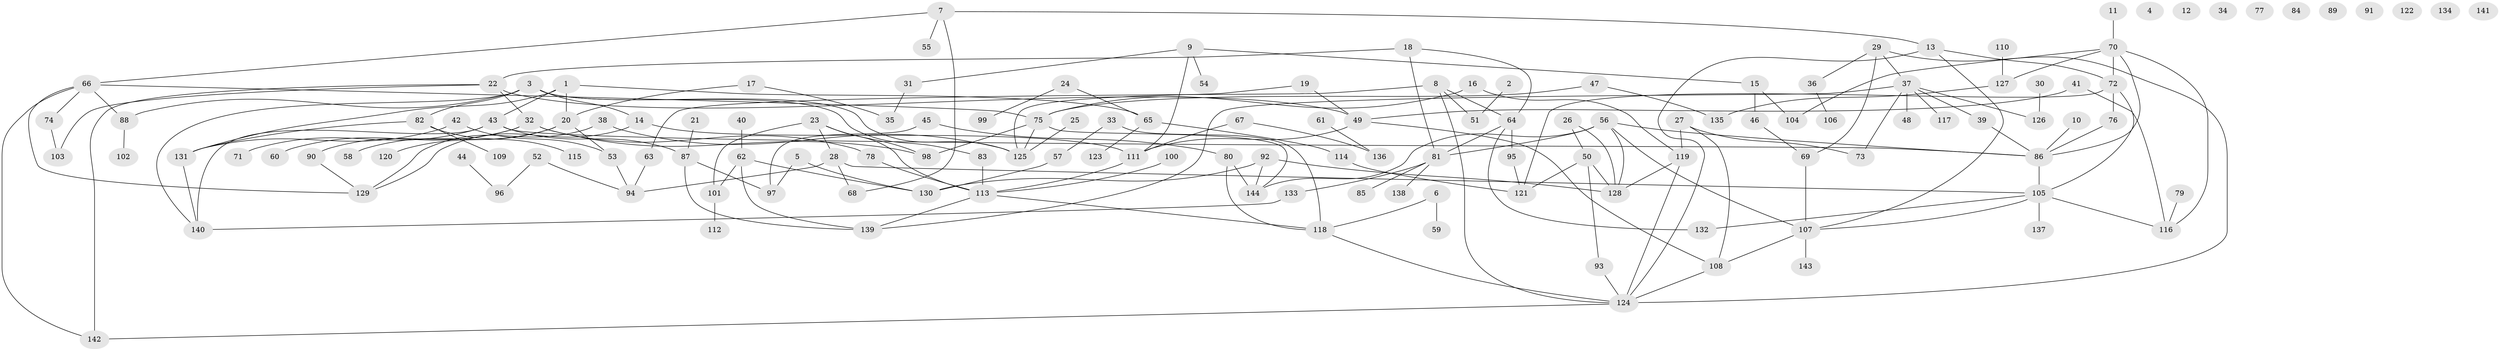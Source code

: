 // Generated by graph-tools (version 1.1) at 2025/40/03/09/25 04:40:54]
// undirected, 144 vertices, 192 edges
graph export_dot {
graph [start="1"]
  node [color=gray90,style=filled];
  1;
  2;
  3;
  4;
  5;
  6;
  7;
  8;
  9;
  10;
  11;
  12;
  13;
  14;
  15;
  16;
  17;
  18;
  19;
  20;
  21;
  22;
  23;
  24;
  25;
  26;
  27;
  28;
  29;
  30;
  31;
  32;
  33;
  34;
  35;
  36;
  37;
  38;
  39;
  40;
  41;
  42;
  43;
  44;
  45;
  46;
  47;
  48;
  49;
  50;
  51;
  52;
  53;
  54;
  55;
  56;
  57;
  58;
  59;
  60;
  61;
  62;
  63;
  64;
  65;
  66;
  67;
  68;
  69;
  70;
  71;
  72;
  73;
  74;
  75;
  76;
  77;
  78;
  79;
  80;
  81;
  82;
  83;
  84;
  85;
  86;
  87;
  88;
  89;
  90;
  91;
  92;
  93;
  94;
  95;
  96;
  97;
  98;
  99;
  100;
  101;
  102;
  103;
  104;
  105;
  106;
  107;
  108;
  109;
  110;
  111;
  112;
  113;
  114;
  115;
  116;
  117;
  118;
  119;
  120;
  121;
  122;
  123;
  124;
  125;
  126;
  127;
  128;
  129;
  130;
  131;
  132;
  133;
  134;
  135;
  136;
  137;
  138;
  139;
  140;
  141;
  142;
  143;
  144;
  1 -- 20;
  1 -- 43;
  1 -- 65;
  1 -- 131;
  2 -- 51;
  3 -- 14;
  3 -- 82;
  3 -- 83;
  3 -- 88;
  3 -- 125;
  3 -- 140;
  5 -- 97;
  5 -- 130;
  6 -- 59;
  6 -- 118;
  7 -- 13;
  7 -- 55;
  7 -- 66;
  7 -- 68;
  8 -- 51;
  8 -- 63;
  8 -- 64;
  8 -- 124;
  9 -- 15;
  9 -- 31;
  9 -- 54;
  9 -- 111;
  10 -- 86;
  11 -- 70;
  13 -- 72;
  13 -- 107;
  13 -- 124;
  14 -- 111;
  14 -- 129;
  15 -- 46;
  15 -- 104;
  16 -- 75;
  16 -- 119;
  17 -- 20;
  17 -- 35;
  18 -- 22;
  18 -- 64;
  18 -- 81;
  19 -- 49;
  19 -- 125;
  20 -- 53;
  20 -- 58;
  20 -- 120;
  21 -- 87;
  22 -- 32;
  22 -- 49;
  22 -- 103;
  22 -- 142;
  23 -- 28;
  23 -- 98;
  23 -- 101;
  23 -- 113;
  24 -- 65;
  24 -- 99;
  25 -- 125;
  26 -- 50;
  26 -- 128;
  27 -- 73;
  27 -- 108;
  27 -- 119;
  28 -- 68;
  28 -- 94;
  28 -- 105;
  29 -- 36;
  29 -- 37;
  29 -- 69;
  29 -- 124;
  30 -- 126;
  31 -- 35;
  32 -- 60;
  32 -- 78;
  32 -- 90;
  32 -- 98;
  33 -- 57;
  33 -- 118;
  36 -- 106;
  37 -- 39;
  37 -- 48;
  37 -- 73;
  37 -- 117;
  37 -- 126;
  37 -- 139;
  38 -- 125;
  38 -- 129;
  39 -- 86;
  40 -- 62;
  41 -- 49;
  41 -- 116;
  42 -- 53;
  42 -- 131;
  43 -- 71;
  43 -- 86;
  43 -- 87;
  43 -- 140;
  44 -- 96;
  45 -- 80;
  45 -- 97;
  46 -- 69;
  47 -- 75;
  47 -- 135;
  49 -- 108;
  49 -- 111;
  50 -- 93;
  50 -- 121;
  50 -- 128;
  52 -- 94;
  52 -- 96;
  53 -- 94;
  56 -- 81;
  56 -- 86;
  56 -- 107;
  56 -- 128;
  56 -- 144;
  57 -- 130;
  61 -- 136;
  62 -- 101;
  62 -- 130;
  62 -- 139;
  63 -- 94;
  64 -- 81;
  64 -- 95;
  64 -- 132;
  65 -- 114;
  65 -- 123;
  66 -- 74;
  66 -- 75;
  66 -- 88;
  66 -- 129;
  66 -- 142;
  67 -- 111;
  67 -- 136;
  69 -- 107;
  70 -- 72;
  70 -- 86;
  70 -- 104;
  70 -- 116;
  70 -- 127;
  72 -- 76;
  72 -- 105;
  72 -- 121;
  74 -- 103;
  75 -- 98;
  75 -- 125;
  75 -- 144;
  76 -- 86;
  78 -- 113;
  79 -- 116;
  80 -- 118;
  80 -- 144;
  81 -- 85;
  81 -- 133;
  81 -- 138;
  82 -- 109;
  82 -- 115;
  82 -- 131;
  83 -- 113;
  86 -- 105;
  87 -- 97;
  87 -- 139;
  88 -- 102;
  90 -- 129;
  92 -- 128;
  92 -- 130;
  92 -- 144;
  93 -- 124;
  95 -- 121;
  100 -- 113;
  101 -- 112;
  105 -- 107;
  105 -- 116;
  105 -- 132;
  105 -- 137;
  107 -- 108;
  107 -- 143;
  108 -- 124;
  110 -- 127;
  111 -- 113;
  113 -- 118;
  113 -- 139;
  114 -- 121;
  118 -- 124;
  119 -- 124;
  119 -- 128;
  124 -- 142;
  127 -- 135;
  131 -- 140;
  133 -- 140;
}
